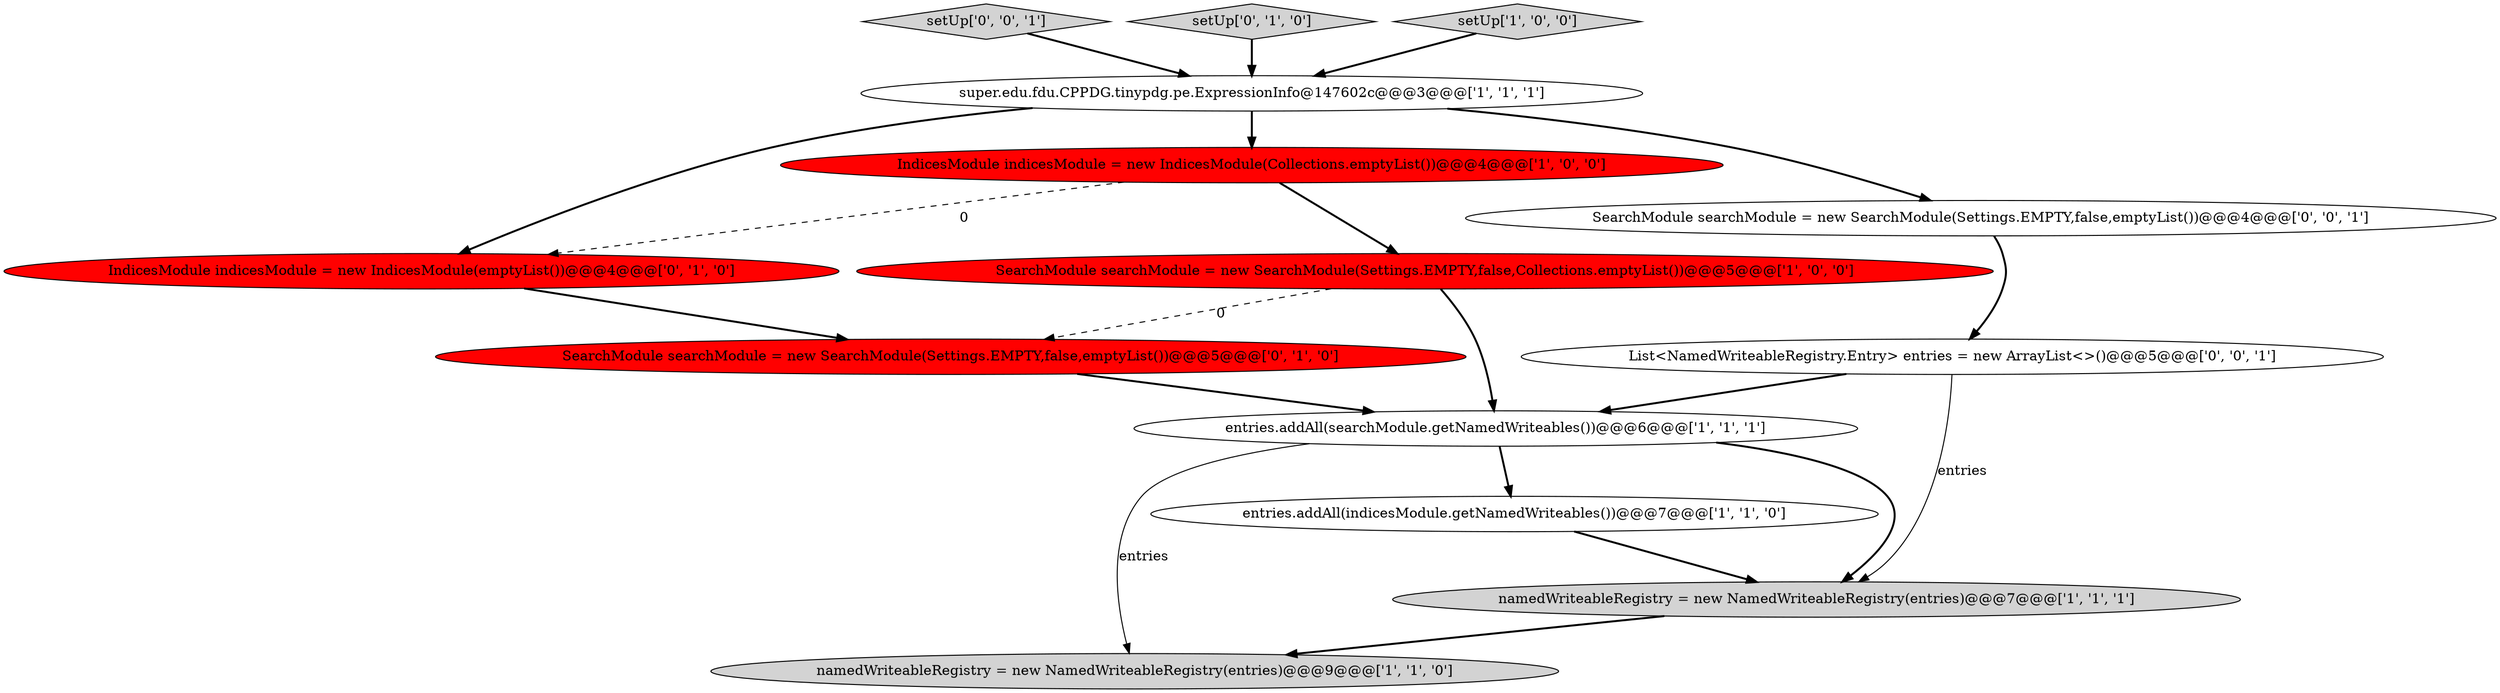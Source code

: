 digraph {
9 [style = filled, label = "IndicesModule indicesModule = new IndicesModule(emptyList())@@@4@@@['0', '1', '0']", fillcolor = red, shape = ellipse image = "AAA1AAABBB2BBB"];
1 [style = filled, label = "namedWriteableRegistry = new NamedWriteableRegistry(entries)@@@7@@@['1', '1', '1']", fillcolor = lightgray, shape = ellipse image = "AAA0AAABBB1BBB"];
2 [style = filled, label = "namedWriteableRegistry = new NamedWriteableRegistry(entries)@@@9@@@['1', '1', '0']", fillcolor = lightgray, shape = ellipse image = "AAA0AAABBB1BBB"];
5 [style = filled, label = "super.edu.fdu.CPPDG.tinypdg.pe.ExpressionInfo@147602c@@@3@@@['1', '1', '1']", fillcolor = white, shape = ellipse image = "AAA0AAABBB1BBB"];
12 [style = filled, label = "List<NamedWriteableRegistry.Entry> entries = new ArrayList<>()@@@5@@@['0', '0', '1']", fillcolor = white, shape = ellipse image = "AAA0AAABBB3BBB"];
10 [style = filled, label = "SearchModule searchModule = new SearchModule(Settings.EMPTY,false,emptyList())@@@5@@@['0', '1', '0']", fillcolor = red, shape = ellipse image = "AAA1AAABBB2BBB"];
11 [style = filled, label = "SearchModule searchModule = new SearchModule(Settings.EMPTY,false,emptyList())@@@4@@@['0', '0', '1']", fillcolor = white, shape = ellipse image = "AAA0AAABBB3BBB"];
13 [style = filled, label = "setUp['0', '0', '1']", fillcolor = lightgray, shape = diamond image = "AAA0AAABBB3BBB"];
8 [style = filled, label = "setUp['0', '1', '0']", fillcolor = lightgray, shape = diamond image = "AAA0AAABBB2BBB"];
3 [style = filled, label = "SearchModule searchModule = new SearchModule(Settings.EMPTY,false,Collections.emptyList())@@@5@@@['1', '0', '0']", fillcolor = red, shape = ellipse image = "AAA1AAABBB1BBB"];
7 [style = filled, label = "setUp['1', '0', '0']", fillcolor = lightgray, shape = diamond image = "AAA0AAABBB1BBB"];
6 [style = filled, label = "IndicesModule indicesModule = new IndicesModule(Collections.emptyList())@@@4@@@['1', '0', '0']", fillcolor = red, shape = ellipse image = "AAA1AAABBB1BBB"];
4 [style = filled, label = "entries.addAll(searchModule.getNamedWriteables())@@@6@@@['1', '1', '1']", fillcolor = white, shape = ellipse image = "AAA0AAABBB1BBB"];
0 [style = filled, label = "entries.addAll(indicesModule.getNamedWriteables())@@@7@@@['1', '1', '0']", fillcolor = white, shape = ellipse image = "AAA0AAABBB1BBB"];
13->5 [style = bold, label=""];
6->3 [style = bold, label=""];
3->10 [style = dashed, label="0"];
1->2 [style = bold, label=""];
7->5 [style = bold, label=""];
5->11 [style = bold, label=""];
11->12 [style = bold, label=""];
4->1 [style = bold, label=""];
4->2 [style = solid, label="entries"];
5->6 [style = bold, label=""];
9->10 [style = bold, label=""];
5->9 [style = bold, label=""];
8->5 [style = bold, label=""];
12->4 [style = bold, label=""];
3->4 [style = bold, label=""];
0->1 [style = bold, label=""];
12->1 [style = solid, label="entries"];
4->0 [style = bold, label=""];
6->9 [style = dashed, label="0"];
10->4 [style = bold, label=""];
}
